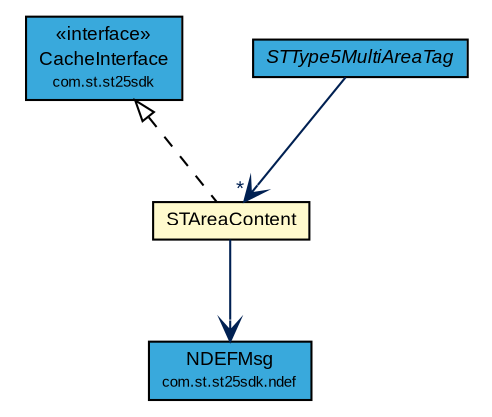 #!/usr/local/bin/dot
#
# Class diagram 
# Generated by UMLGraph version R5_7_2-3-gee82a7 (http://www.umlgraph.org/)
#

digraph G {
	edge [fontname="arial",fontsize=10,labelfontname="arial",labelfontsize=10];
	node [fontname="arial",fontsize=10,shape=plaintext];
	nodesep=0.25;
	ranksep=0.5;
	// com.st.st25sdk.CacheInterface
	c42106 [label=<<table title="com.st.st25sdk.CacheInterface" border="0" cellborder="1" cellspacing="0" cellpadding="2" port="p" bgcolor="#39a9dc" href="../CacheInterface.html">
		<tr><td><table border="0" cellspacing="0" cellpadding="1">
<tr><td align="center" balign="center"> &#171;interface&#187; </td></tr>
<tr><td align="center" balign="center"> CacheInterface </td></tr>
<tr><td align="center" balign="center"><font point-size="7.0"> com.st.st25sdk </font></td></tr>
		</table></td></tr>
		</table>>, URL="../CacheInterface.html", fontname="arial", fontcolor="black", fontsize=9.0];
	// com.st.st25sdk.ndef.NDEFMsg
	c42176 [label=<<table title="com.st.st25sdk.ndef.NDEFMsg" border="0" cellborder="1" cellspacing="0" cellpadding="2" port="p" bgcolor="#39a9dc" href="../ndef/NDEFMsg.html">
		<tr><td><table border="0" cellspacing="0" cellpadding="1">
<tr><td align="center" balign="center"> NDEFMsg </td></tr>
<tr><td align="center" balign="center"><font point-size="7.0"> com.st.st25sdk.ndef </font></td></tr>
		</table></td></tr>
		</table>>, URL="../ndef/NDEFMsg.html", fontname="arial", fontcolor="black", fontsize=9.0];
	// com.st.st25sdk.type5.STType5MultiAreaTag
	c42249 [label=<<table title="com.st.st25sdk.type5.STType5MultiAreaTag" border="0" cellborder="1" cellspacing="0" cellpadding="2" port="p" bgcolor="#39a9dc" href="./STType5MultiAreaTag.html">
		<tr><td><table border="0" cellspacing="0" cellpadding="1">
<tr><td align="center" balign="center"><font face="arial italic"> STType5MultiAreaTag </font></td></tr>
		</table></td></tr>
		</table>>, URL="./STType5MultiAreaTag.html", fontname="arial", fontcolor="black", fontsize=9.0];
	// com.st.st25sdk.type5.STAreaContent
	c42250 [label=<<table title="com.st.st25sdk.type5.STAreaContent" border="0" cellborder="1" cellspacing="0" cellpadding="2" port="p" bgcolor="lemonChiffon" href="./STAreaContent.html">
		<tr><td><table border="0" cellspacing="0" cellpadding="1">
<tr><td align="center" balign="center"> STAreaContent </td></tr>
		</table></td></tr>
		</table>>, URL="./STAreaContent.html", fontname="arial", fontcolor="black", fontsize=9.0];
	//com.st.st25sdk.type5.STAreaContent implements com.st.st25sdk.CacheInterface
	c42106:p -> c42250:p [dir=back,arrowtail=empty,style=dashed];
	// com.st.st25sdk.type5.STType5MultiAreaTag NAVASSOC com.st.st25sdk.type5.STAreaContent
	c42249:p -> c42250:p [taillabel="", label="", headlabel="*", fontname="arial", fontcolor="#002052", fontsize=10.0, color="#002052", arrowhead=open];
	// com.st.st25sdk.type5.STAreaContent NAVASSOC com.st.st25sdk.ndef.NDEFMsg
	c42250:p -> c42176:p [taillabel="", label="", headlabel="", fontname="arial", fontcolor="#002052", fontsize=10.0, color="#002052", arrowhead=open];
}

